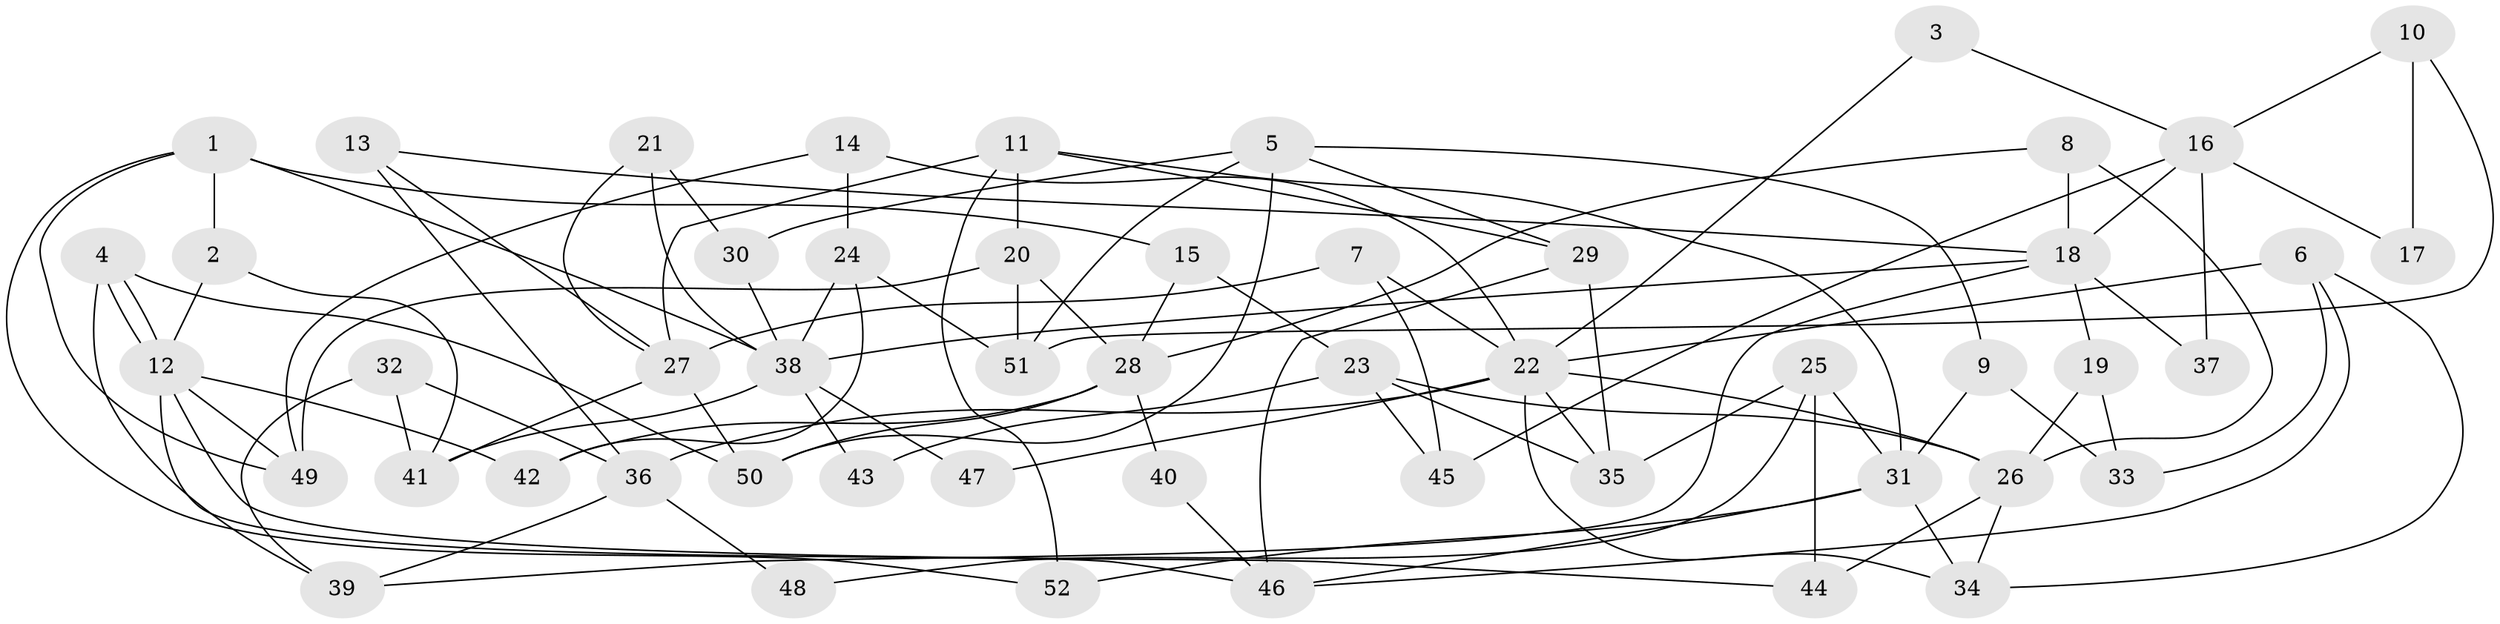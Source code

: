// Generated by graph-tools (version 1.1) at 2025/36/03/09/25 02:36:08]
// undirected, 52 vertices, 104 edges
graph export_dot {
graph [start="1"]
  node [color=gray90,style=filled];
  1;
  2;
  3;
  4;
  5;
  6;
  7;
  8;
  9;
  10;
  11;
  12;
  13;
  14;
  15;
  16;
  17;
  18;
  19;
  20;
  21;
  22;
  23;
  24;
  25;
  26;
  27;
  28;
  29;
  30;
  31;
  32;
  33;
  34;
  35;
  36;
  37;
  38;
  39;
  40;
  41;
  42;
  43;
  44;
  45;
  46;
  47;
  48;
  49;
  50;
  51;
  52;
  1 -- 38;
  1 -- 52;
  1 -- 2;
  1 -- 15;
  1 -- 49;
  2 -- 12;
  2 -- 41;
  3 -- 16;
  3 -- 22;
  4 -- 39;
  4 -- 12;
  4 -- 12;
  4 -- 50;
  5 -- 50;
  5 -- 29;
  5 -- 9;
  5 -- 30;
  5 -- 51;
  6 -- 22;
  6 -- 46;
  6 -- 33;
  6 -- 34;
  7 -- 27;
  7 -- 22;
  7 -- 45;
  8 -- 26;
  8 -- 18;
  8 -- 28;
  9 -- 31;
  9 -- 33;
  10 -- 16;
  10 -- 51;
  10 -- 17;
  11 -- 20;
  11 -- 31;
  11 -- 27;
  11 -- 29;
  11 -- 52;
  12 -- 49;
  12 -- 42;
  12 -- 44;
  12 -- 46;
  13 -- 27;
  13 -- 36;
  13 -- 18;
  14 -- 22;
  14 -- 24;
  14 -- 49;
  15 -- 28;
  15 -- 23;
  16 -- 45;
  16 -- 18;
  16 -- 17;
  16 -- 37;
  18 -- 38;
  18 -- 19;
  18 -- 37;
  18 -- 39;
  19 -- 33;
  19 -- 26;
  20 -- 28;
  20 -- 49;
  20 -- 51;
  21 -- 38;
  21 -- 30;
  21 -- 27;
  22 -- 34;
  22 -- 26;
  22 -- 35;
  22 -- 36;
  22 -- 47;
  23 -- 35;
  23 -- 26;
  23 -- 43;
  23 -- 45;
  24 -- 42;
  24 -- 51;
  24 -- 38;
  25 -- 44;
  25 -- 35;
  25 -- 31;
  25 -- 48;
  26 -- 34;
  26 -- 44;
  27 -- 41;
  27 -- 50;
  28 -- 50;
  28 -- 40;
  28 -- 42;
  29 -- 46;
  29 -- 35;
  30 -- 38;
  31 -- 34;
  31 -- 46;
  31 -- 52;
  32 -- 41;
  32 -- 36;
  32 -- 39;
  36 -- 39;
  36 -- 48;
  38 -- 41;
  38 -- 43;
  38 -- 47;
  40 -- 46;
}
